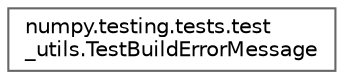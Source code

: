 digraph "Graphical Class Hierarchy"
{
 // LATEX_PDF_SIZE
  bgcolor="transparent";
  edge [fontname=Helvetica,fontsize=10,labelfontname=Helvetica,labelfontsize=10];
  node [fontname=Helvetica,fontsize=10,shape=box,height=0.2,width=0.4];
  rankdir="LR";
  Node0 [id="Node000000",label="numpy.testing.tests.test\l_utils.TestBuildErrorMessage",height=0.2,width=0.4,color="grey40", fillcolor="white", style="filled",URL="$d5/d40/classnumpy_1_1testing_1_1tests_1_1test__utils_1_1TestBuildErrorMessage.html",tooltip=" "];
}
